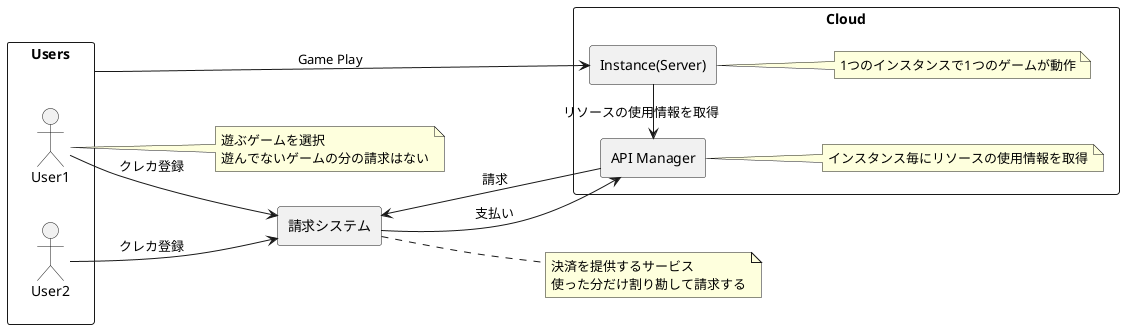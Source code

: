 @startuml pal
left to right direction
rectangle Users {
    actor User1
    actor User2
}

rectangle Cloud {
    rectangle "Instance(Server)" as Instance
    note right of Instance
        1つのインスタンスで1つのゲームが動作
    end note

    rectangle "API Manager" as APIManager
    note right of APIManager
        インスタンス毎にリソースの使用情報を取得
    end note

    Users --> Instance : Game Play
    Instance -> APIManager : リソースの使用情報を取得
}

rectangle "請求システム" as Stripe

note right of Stripe
    決済を提供するサービス
    使った分だけ割り勘して請求する
end note

Stripe <-- APIManager : 請求
Stripe --> APIManager : 支払い

User1 --> Stripe : クレカ登録
User2 --> Stripe : クレカ登録
note right of User1
    遊ぶゲームを選択
    遊んでないゲームの分の請求はない
end note

@enduml